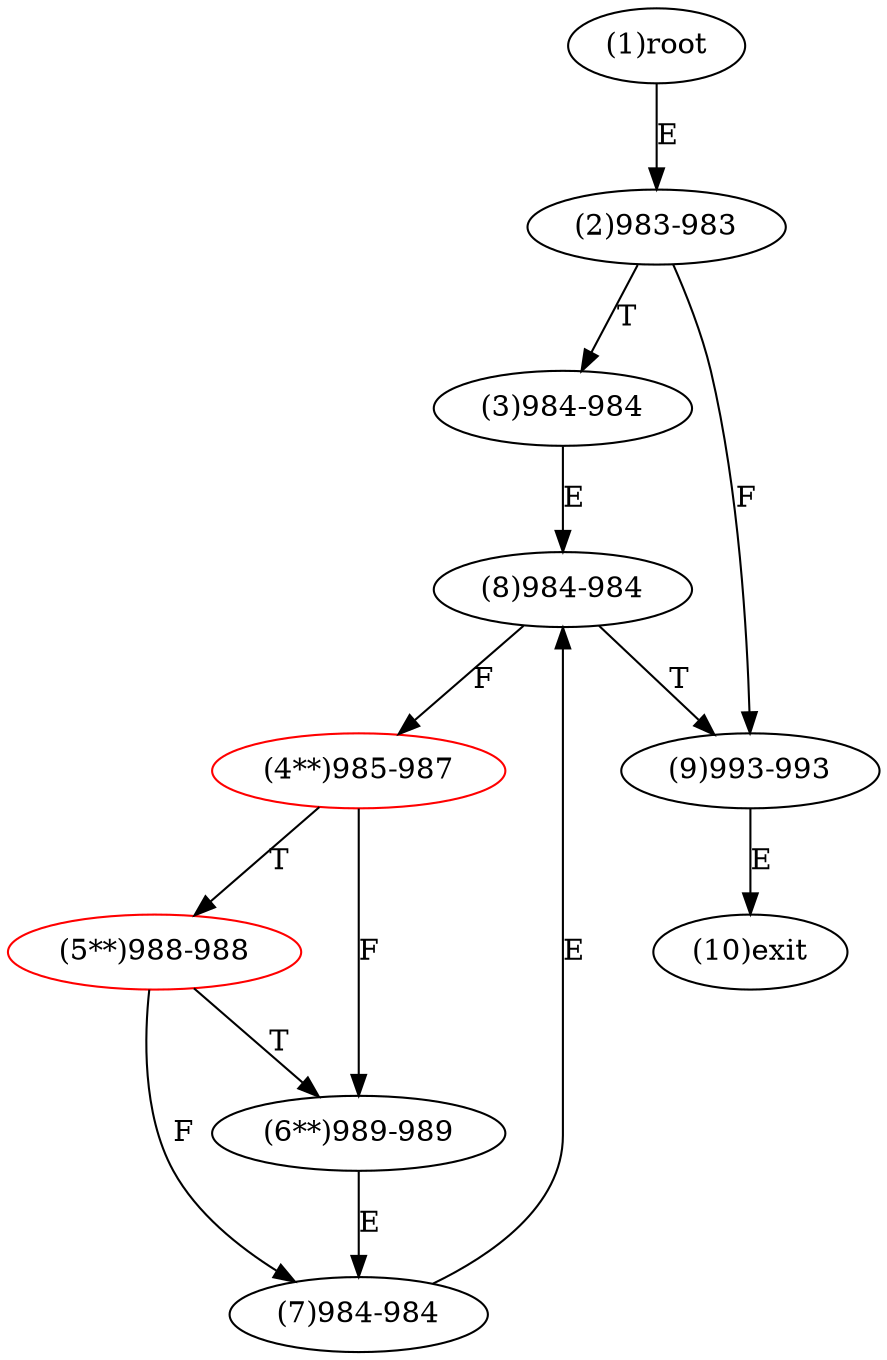 digraph "" { 
1[ label="(1)root"];
2[ label="(2)983-983"];
3[ label="(3)984-984"];
4[ label="(4**)985-987",color=red];
5[ label="(5**)988-988",color=red];
6[ label="(6**)989-989"];
7[ label="(7)984-984"];
8[ label="(8)984-984"];
9[ label="(9)993-993"];
10[ label="(10)exit"];
1->2[ label="E"];
2->9[ label="F"];
2->3[ label="T"];
3->8[ label="E"];
4->6[ label="F"];
4->5[ label="T"];
5->7[ label="F"];
5->6[ label="T"];
6->7[ label="E"];
7->8[ label="E"];
8->4[ label="F"];
8->9[ label="T"];
9->10[ label="E"];
}